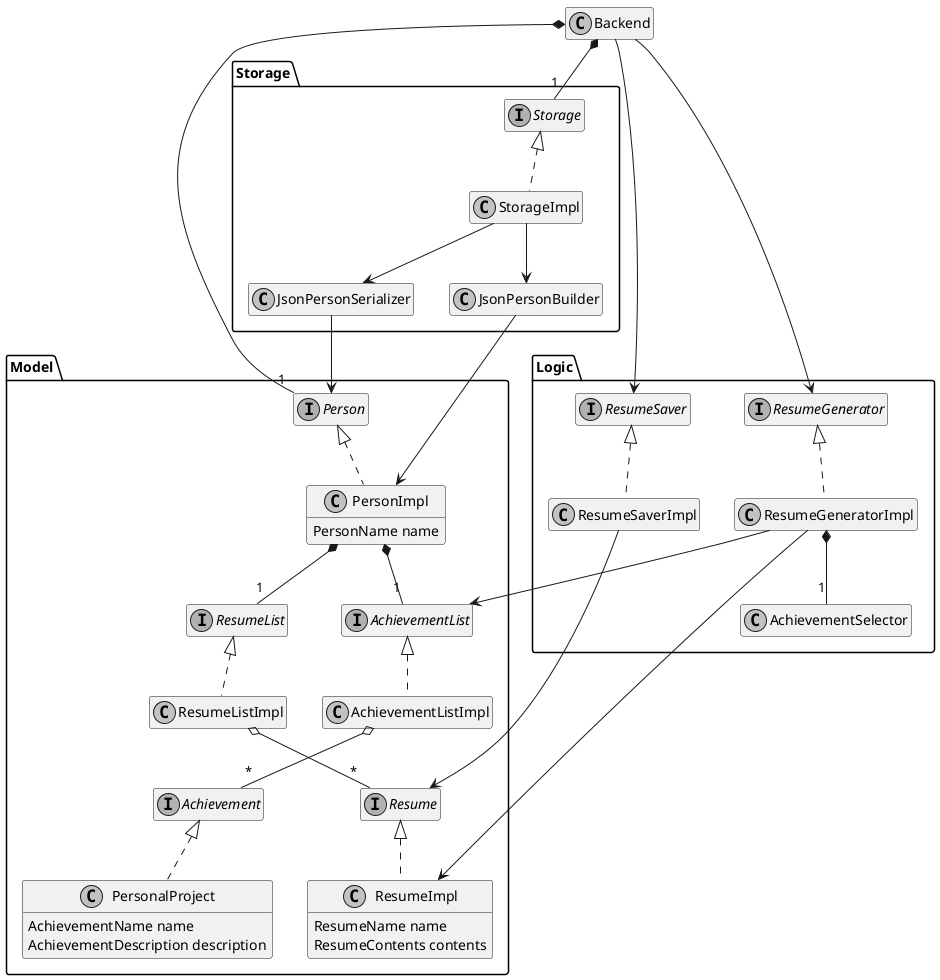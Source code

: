 @startuml

skinparam monochrome true
hide empty members

class Backend
Backend --> Logic.ResumeSaver
Backend --> Logic.ResumeGenerator
Backend *-- "1" Model.Person
Backend *-- "1" Storage.Storage

namespace Storage {

interface Storage
class StorageImpl
Storage <|.. StorageImpl

class JsonPersonSerializer
StorageImpl --> JsonPersonSerializer
JsonPersonSerializer --> Model.Person

class JsonPersonBuilder
StorageImpl --> JsonPersonBuilder
JsonPersonBuilder --> Model.PersonImpl

}

namespace Logic {

interface ResumeSaver
class ResumeSaverImpl
ResumeSaver <|.. ResumeSaverImpl
ResumeSaverImpl --> Model.Resume

interface ResumeGenerator
class ResumeGeneratorImpl
class AchievementSelector

ResumeGenerator <|.. ResumeGeneratorImpl
ResumeGeneratorImpl *-- "1" AchievementSelector
ResumeGeneratorImpl --> Model.ResumeImpl
ResumeGeneratorImpl --> Model.AchievementList
}

namespace Model {

interface Person
class PersonImpl {
    PersonName name
}
Person <|.. PersonImpl
PersonImpl *-- "1" AchievementList
PersonImpl *-- "1" ResumeList

interface Achievement
class PersonalProject {
    AchievementName name
    AchievementDescription description
}
interface AchievementList
class AchievementListImpl
Achievement <|.. PersonalProject
AchievementList <|.. AchievementListImpl
AchievementListImpl o-- "*" Achievement

interface Resume
class ResumeImpl {
    ResumeName name
    ResumeContents contents
}
interface ResumeList
class ResumeListImpl
Resume <|.. ResumeImpl
ResumeList <|.. ResumeListImpl
ResumeListImpl o-- "*" Resume

}

@enduml
